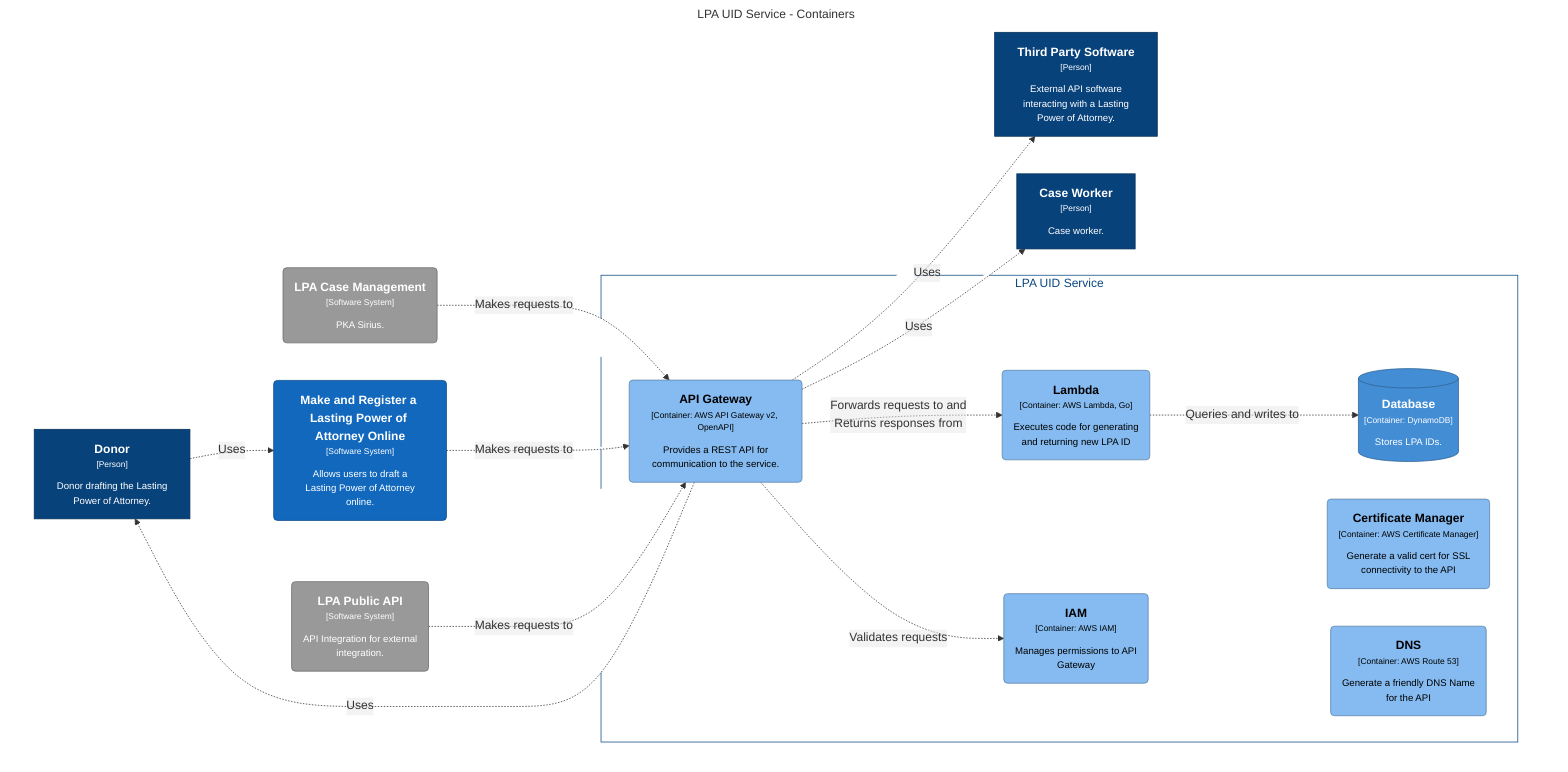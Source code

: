 graph TB
  linkStyle default fill:#ffffff

  subgraph diagram [LPA UID Service - Containers]
    style diagram fill:#ffffff,stroke:#ffffff

    18("<div style='font-weight: bold'>LPA Case Management</div><div style='font-size: 70%; margin-top: 0px'>[Software System]</div><div style='font-size: 80%; margin-top:10px'>PKA Sirius.</div>")
    style 18 fill:#999999,stroke:#6b6b6b,color:#ffffff
    19("<div style='font-weight: bold'>LPA Public API</div><div style='font-size: 70%; margin-top: 0px'>[Software System]</div><div style='font-size: 80%; margin-top:10px'>API Integration for external<br />integration.</div>")
    style 19 fill:#999999,stroke:#6b6b6b,color:#ffffff
    1["<div style='font-weight: bold'>Third Party Software</div><div style='font-size: 70%; margin-top: 0px'>[Person]</div><div style='font-size: 80%; margin-top:10px'>External API software<br />interacting with a Lasting<br />Power of Attorney.</div>"]
    style 1 fill:#08427b,stroke:#052e56,color:#ffffff
    3["<div style='font-weight: bold'>Donor</div><div style='font-size: 70%; margin-top: 0px'>[Person]</div><div style='font-size: 80%; margin-top:10px'>Donor drafting the Lasting<br />Power of Attorney.</div>"]
    style 3 fill:#08427b,stroke:#052e56,color:#ffffff
    5["<div style='font-weight: bold'>Case Worker</div><div style='font-size: 70%; margin-top: 0px'>[Person]</div><div style='font-size: 80%; margin-top:10px'>Case worker.</div>"]
    style 5 fill:#08427b,stroke:#052e56,color:#ffffff
    6("<div style='font-weight: bold'>Make and Register a Lasting Power of Attorney Online</div><div style='font-size: 70%; margin-top: 0px'>[Software System]</div><div style='font-size: 80%; margin-top:10px'>Allows users to draft a<br />Lasting Power of Attorney<br />online.</div>")
    style 6 fill:#1168bd,stroke:#0b4884,color:#ffffff

    subgraph 20 [LPA UID Service]
      style 20 fill:#ffffff,stroke:#0b4884,color:#0b4884

      21[("<div style='font-weight: bold'>Database</div><div style='font-size: 70%; margin-top: 0px'>[Container: DynamoDB]</div><div style='font-size: 80%; margin-top:10px'>Stores LPA IDs.</div>")]
      style 21 fill:#438dd5,stroke:#2e6295,color:#ffffff
      22("<div style='font-weight: bold'>Lambda</div><div style='font-size: 70%; margin-top: 0px'>[Container: AWS Lambda, Go]</div><div style='font-size: 80%; margin-top:10px'>Executes code for generating<br />and returning new LPA ID</div>")
      style 22 fill:#85bbf0,stroke:#5d82a8,color:#000000
      24("<div style='font-weight: bold'>IAM</div><div style='font-size: 70%; margin-top: 0px'>[Container: AWS IAM]</div><div style='font-size: 80%; margin-top:10px'>Manages permissions to API<br />Gateway</div>")
      style 24 fill:#85bbf0,stroke:#5d82a8,color:#000000
      25("<div style='font-weight: bold'>Certificate Manager</div><div style='font-size: 70%; margin-top: 0px'>[Container: AWS Certificate Manager]</div><div style='font-size: 80%; margin-top:10px'>Generate a valid cert for SSL<br />connectivity to the API</div>")
      style 25 fill:#85bbf0,stroke:#5d82a8,color:#000000
      26("<div style='font-weight: bold'>DNS</div><div style='font-size: 70%; margin-top: 0px'>[Container: AWS Route 53]</div><div style='font-size: 80%; margin-top:10px'>Generate a friendly DNS Name<br />for the API</div>")
      style 26 fill:#85bbf0,stroke:#5d82a8,color:#000000
      27("<div style='font-weight: bold'>API Gateway</div><div style='font-size: 70%; margin-top: 0px'>[Container: AWS API Gateway v2, OpenAPI]</div><div style='font-size: 80%; margin-top:10px'>Provides a REST API for<br />communication to the service.</div>")
      style 27 fill:#85bbf0,stroke:#5d82a8,color:#000000
    end

    3-. "<div>Uses</div><div style='font-size: 70%'></div>" .->6
    22-. "<div>Queries and writes to</div><div style='font-size: 70%'></div>" .->21
    27-. "<div>Forwards requests to and<br />Returns responses from</div><div style='font-size: 70%'></div>" .->22
    27-. "<div>Validates requests</div><div style='font-size: 70%'></div>" .->24
    27-. "<div>Uses</div><div style='font-size: 70%'></div>" .->5
    27-. "<div>Uses</div><div style='font-size: 70%'></div>" .->3
    27-. "<div>Uses</div><div style='font-size: 70%'></div>" .->1
    18-. "<div>Makes requests to</div><div style='font-size: 70%'></div>" .->27
    6-. "<div>Makes requests to</div><div style='font-size: 70%'></div>" .->27
    19-. "<div>Makes requests to</div><div style='font-size: 70%'></div>" .->27
  end